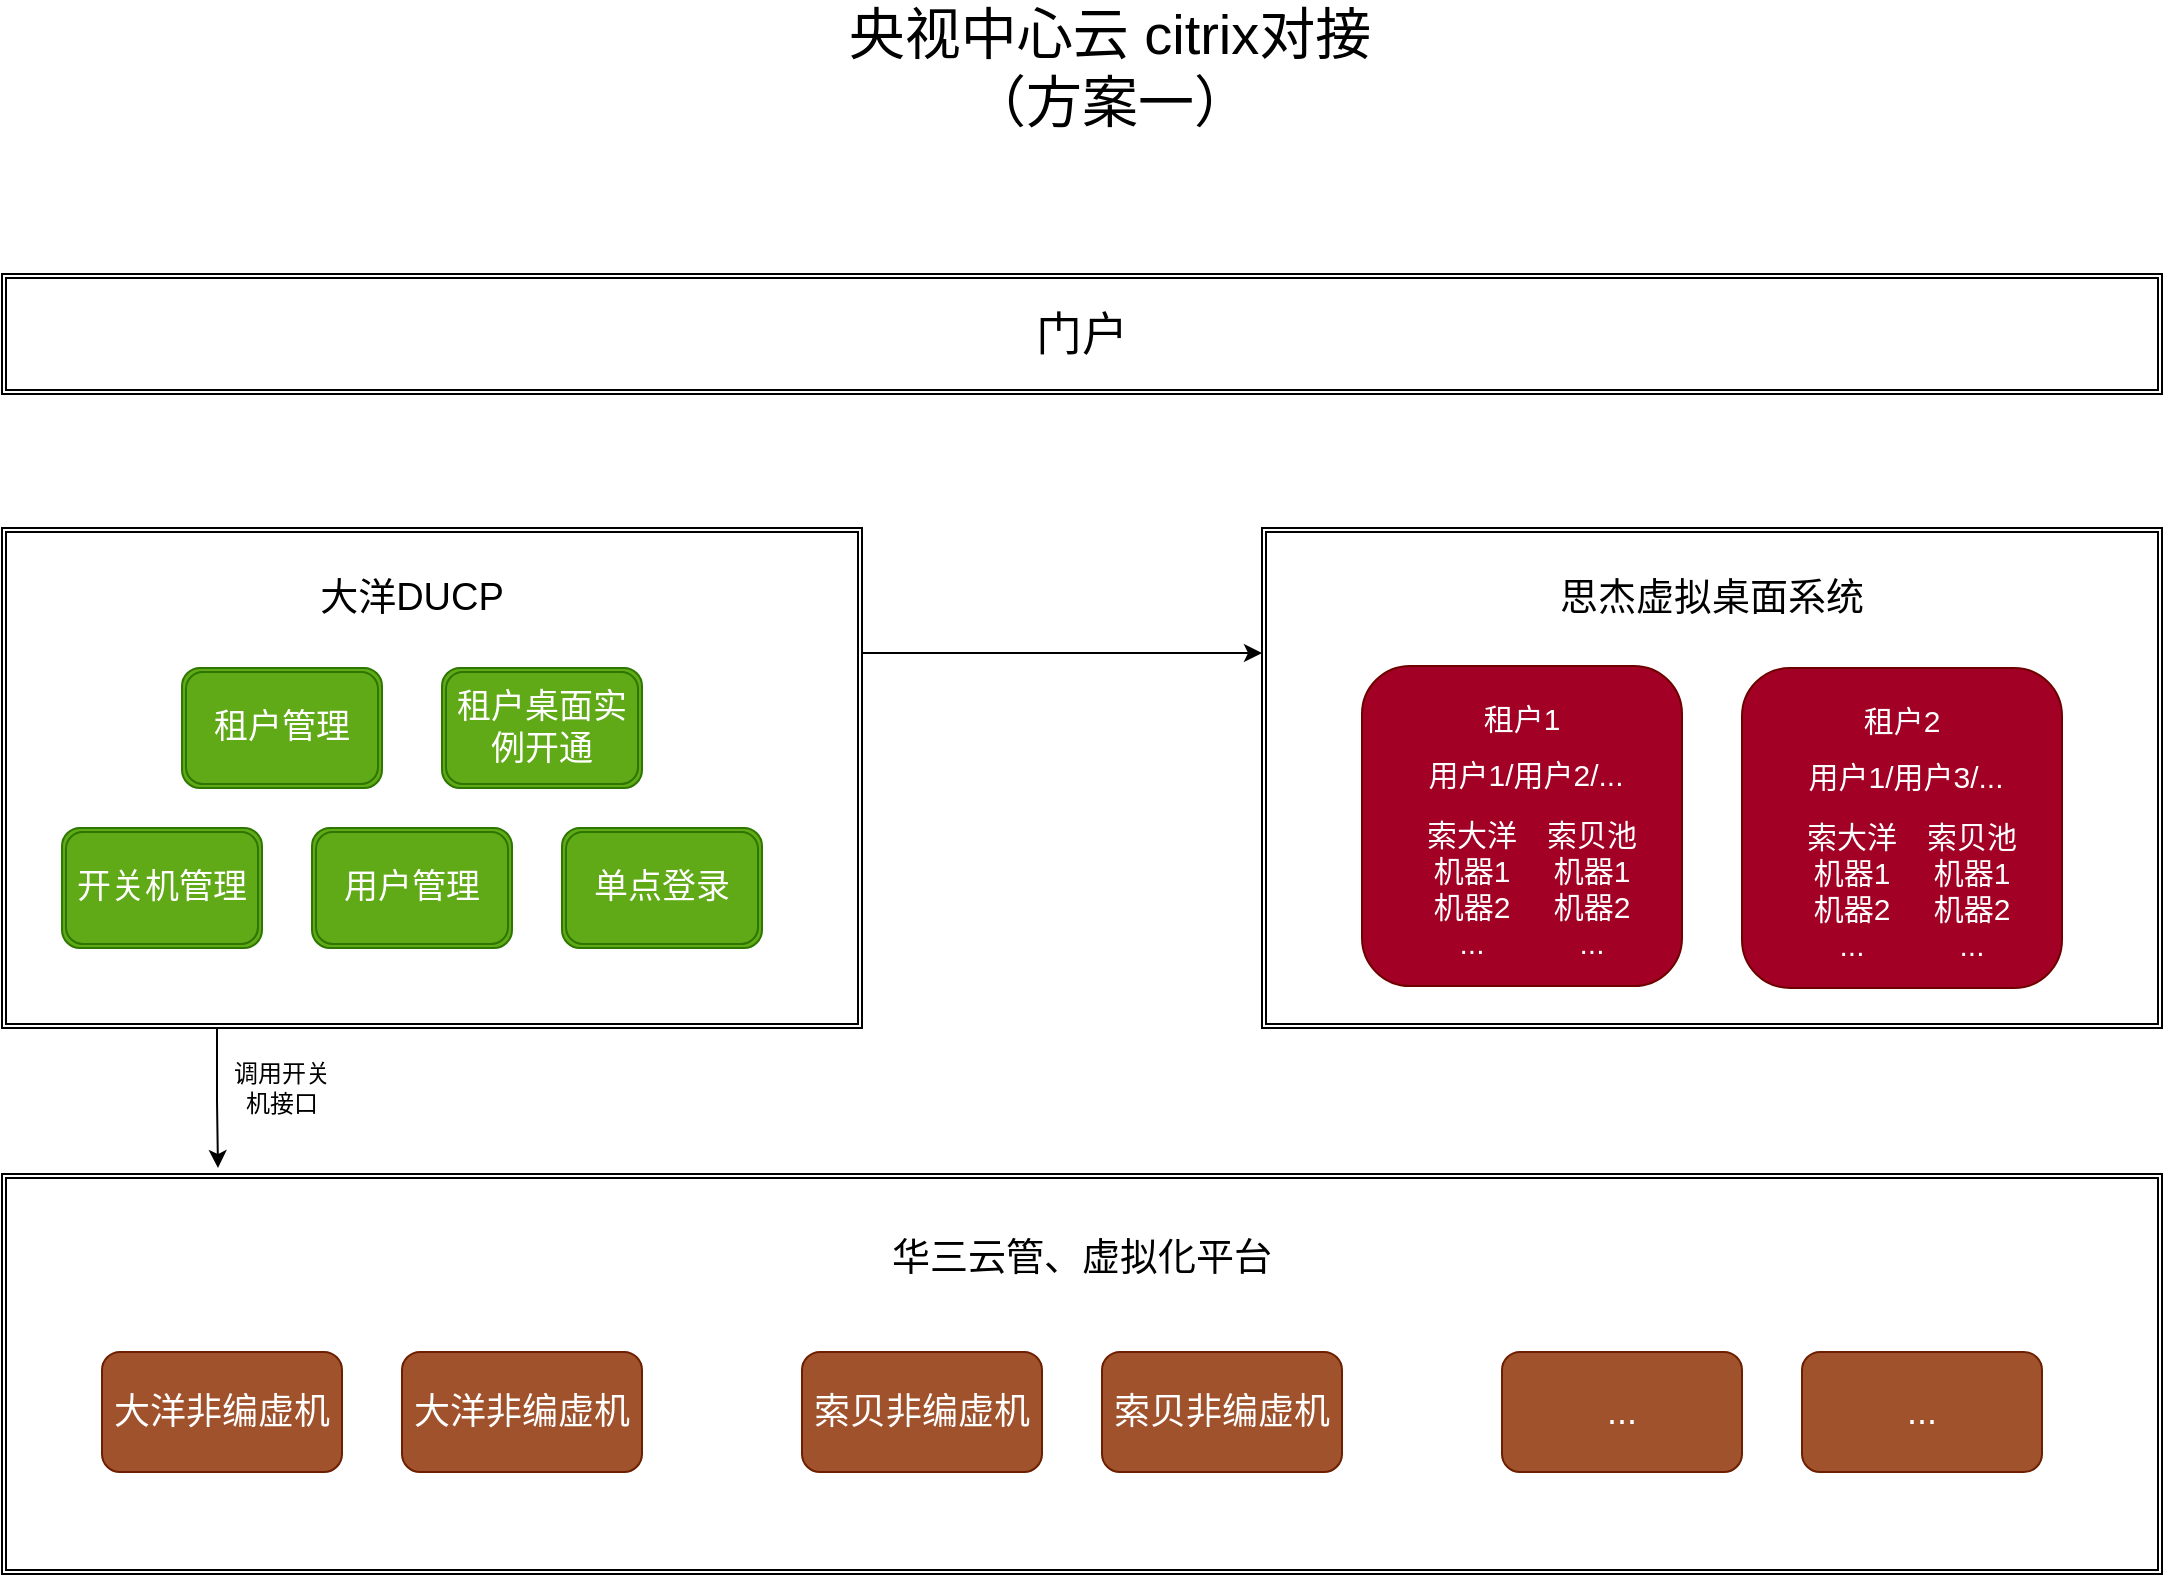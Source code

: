 <mxfile version="14.6.11" type="github">
  <diagram id="6J0EkYuXrjzdtmdDQVmy" name="Page-1">
    <mxGraphModel dx="2012" dy="635" grid="1" gridSize="10" guides="1" tooltips="1" connect="1" arrows="1" fold="1" page="1" pageScale="1" pageWidth="827" pageHeight="1169" math="0" shadow="0">
      <root>
        <mxCell id="0" />
        <mxCell id="1" parent="0" />
        <mxCell id="Baso2W5MAS26ojohNf6Q-1" value="" style="shape=ext;double=1;rounded=0;whiteSpace=wrap;html=1;" parent="1" vertex="1">
          <mxGeometry x="-140" y="683" width="1080" height="200" as="geometry" />
        </mxCell>
        <mxCell id="Baso2W5MAS26ojohNf6Q-4" value="&lt;font style=&quot;font-size: 28px&quot;&gt;央视中心云 citrix对接（方案一）&lt;/font&gt;" style="text;html=1;strokeColor=none;fillColor=none;align=center;verticalAlign=middle;whiteSpace=wrap;rounded=0;" parent="1" vertex="1">
          <mxGeometry x="274" y="100" width="280" height="60" as="geometry" />
        </mxCell>
        <mxCell id="e49Tt7tjA8vdqBDuk1N6-19" style="edgeStyle=orthogonalEdgeStyle;rounded=0;orthogonalLoop=1;jettySize=auto;html=1;exitX=1;exitY=0.25;exitDx=0;exitDy=0;entryX=0;entryY=0.25;entryDx=0;entryDy=0;" edge="1" parent="1" source="e49Tt7tjA8vdqBDuk1N6-2" target="e49Tt7tjA8vdqBDuk1N6-3">
          <mxGeometry relative="1" as="geometry" />
        </mxCell>
        <mxCell id="e49Tt7tjA8vdqBDuk1N6-28" style="edgeStyle=orthogonalEdgeStyle;rounded=0;orthogonalLoop=1;jettySize=auto;html=1;exitX=0.25;exitY=1;exitDx=0;exitDy=0;entryX=0.1;entryY=-0.015;entryDx=0;entryDy=0;entryPerimeter=0;" edge="1" parent="1" source="e49Tt7tjA8vdqBDuk1N6-2" target="Baso2W5MAS26ojohNf6Q-1">
          <mxGeometry relative="1" as="geometry" />
        </mxCell>
        <mxCell id="e49Tt7tjA8vdqBDuk1N6-2" value="" style="shape=ext;double=1;rounded=0;whiteSpace=wrap;html=1;" vertex="1" parent="1">
          <mxGeometry x="-140" y="360" width="430" height="250" as="geometry" />
        </mxCell>
        <mxCell id="e49Tt7tjA8vdqBDuk1N6-3" value="" style="shape=ext;double=1;rounded=0;whiteSpace=wrap;html=1;" vertex="1" parent="1">
          <mxGeometry x="490" y="360" width="450" height="250" as="geometry" />
        </mxCell>
        <mxCell id="e49Tt7tjA8vdqBDuk1N6-4" value="&lt;font style=&quot;font-size: 23px&quot;&gt;门&lt;span style=&quot;color: rgba(0 , 0 , 0 , 0) ; font-family: monospace ; font-size: 0px&quot;&gt;%3CmxGraphModel%3E%3Croot%3E%3CmxCell%20id%3D%220%22%2F%3E%3CmxCell%20id%3D%221%22%20parent%3D%220%22%2F%3E%3CmxCell%20id%3D%222%22%20value%3D%22%22%20style%3D%22shape%3Dext%3Bdouble%3D1%3Brounded%3D0%3BwhiteSpace%3Dwrap%3Bhtml%3D1%3B%22%20vertex%3D%221%22%20parent%3D%221%22%3E%3CmxGeometry%20x%3D%22-260%22%20y%3D%22350%22%20width%3D%22360%22%20height%3D%22310%22%20as%3D%22geometry%22%2F%3E%3C%2FmxCell%3E%3C%2Froot%3E%3C%2FmxGraphModel%3E&lt;/span&gt;户&lt;/font&gt;" style="shape=ext;double=1;rounded=0;whiteSpace=wrap;html=1;" vertex="1" parent="1">
          <mxGeometry x="-140" y="233" width="1080" height="60" as="geometry" />
        </mxCell>
        <mxCell id="e49Tt7tjA8vdqBDuk1N6-7" value="&lt;font style=&quot;font-size: 19px&quot;&gt;华三云管、虚拟化平台&lt;/font&gt;" style="text;html=1;strokeColor=none;fillColor=none;align=center;verticalAlign=middle;whiteSpace=wrap;rounded=0;" vertex="1" parent="1">
          <mxGeometry x="265" y="710" width="270" height="30" as="geometry" />
        </mxCell>
        <mxCell id="e49Tt7tjA8vdqBDuk1N6-8" value="&lt;span style=&quot;font-size: 19px&quot;&gt;大洋DUCP&lt;/span&gt;" style="text;html=1;strokeColor=none;fillColor=none;align=center;verticalAlign=middle;whiteSpace=wrap;rounded=0;" vertex="1" parent="1">
          <mxGeometry x="-70" y="380" width="270" height="30" as="geometry" />
        </mxCell>
        <mxCell id="e49Tt7tjA8vdqBDuk1N6-9" value="&lt;span style=&quot;font-size: 19px&quot;&gt;思杰虚拟桌面系统&lt;/span&gt;" style="text;html=1;strokeColor=none;fillColor=none;align=center;verticalAlign=middle;whiteSpace=wrap;rounded=0;" vertex="1" parent="1">
          <mxGeometry x="580" y="380" width="270" height="30" as="geometry" />
        </mxCell>
        <mxCell id="e49Tt7tjA8vdqBDuk1N6-12" value="&lt;font style=&quot;font-size: 18px&quot;&gt;大洋非编虚机&lt;/font&gt;" style="rounded=1;whiteSpace=wrap;html=1;fillColor=#a0522d;strokeColor=#6D1F00;fontColor=#ffffff;" vertex="1" parent="1">
          <mxGeometry x="-90" y="772" width="120" height="60" as="geometry" />
        </mxCell>
        <mxCell id="e49Tt7tjA8vdqBDuk1N6-14" value="&lt;font style=&quot;font-size: 18px&quot;&gt;大洋非编虚机&lt;/font&gt;" style="rounded=1;whiteSpace=wrap;html=1;fillColor=#a0522d;strokeColor=#6D1F00;fontColor=#ffffff;" vertex="1" parent="1">
          <mxGeometry x="60" y="772" width="120" height="60" as="geometry" />
        </mxCell>
        <mxCell id="e49Tt7tjA8vdqBDuk1N6-15" value="&lt;font style=&quot;font-size: 18px&quot;&gt;索贝非编虚机&lt;/font&gt;" style="rounded=1;whiteSpace=wrap;html=1;fillColor=#a0522d;strokeColor=#6D1F00;fontColor=#ffffff;" vertex="1" parent="1">
          <mxGeometry x="260" y="772" width="120" height="60" as="geometry" />
        </mxCell>
        <mxCell id="e49Tt7tjA8vdqBDuk1N6-16" value="&lt;font style=&quot;font-size: 18px&quot;&gt;索贝非编虚机&lt;/font&gt;" style="rounded=1;whiteSpace=wrap;html=1;fillColor=#a0522d;strokeColor=#6D1F00;fontColor=#ffffff;" vertex="1" parent="1">
          <mxGeometry x="410" y="772" width="120" height="60" as="geometry" />
        </mxCell>
        <mxCell id="e49Tt7tjA8vdqBDuk1N6-17" value="&lt;font style=&quot;font-size: 18px&quot;&gt;...&lt;/font&gt;" style="rounded=1;whiteSpace=wrap;html=1;fillColor=#a0522d;strokeColor=#6D1F00;fontColor=#ffffff;" vertex="1" parent="1">
          <mxGeometry x="610" y="772" width="120" height="60" as="geometry" />
        </mxCell>
        <mxCell id="e49Tt7tjA8vdqBDuk1N6-18" value="&lt;font style=&quot;font-size: 18px&quot;&gt;...&lt;/font&gt;" style="rounded=1;whiteSpace=wrap;html=1;fillColor=#a0522d;strokeColor=#6D1F00;fontColor=#ffffff;" vertex="1" parent="1">
          <mxGeometry x="760" y="772" width="120" height="60" as="geometry" />
        </mxCell>
        <mxCell id="e49Tt7tjA8vdqBDuk1N6-21" value="&lt;font style=&quot;font-size: 17px&quot;&gt;租户管理&lt;/font&gt;" style="shape=ext;double=1;rounded=1;whiteSpace=wrap;html=1;fillColor=#60a917;strokeColor=#2D7600;fontColor=#ffffff;" vertex="1" parent="1">
          <mxGeometry x="-50" y="430" width="100" height="60" as="geometry" />
        </mxCell>
        <mxCell id="e49Tt7tjA8vdqBDuk1N6-22" value="&lt;font style=&quot;font-size: 17px&quot;&gt;租户桌面实例开通&lt;/font&gt;" style="shape=ext;double=1;rounded=1;whiteSpace=wrap;html=1;fillColor=#60a917;strokeColor=#2D7600;fontColor=#ffffff;" vertex="1" parent="1">
          <mxGeometry x="80" y="430" width="100" height="60" as="geometry" />
        </mxCell>
        <mxCell id="e49Tt7tjA8vdqBDuk1N6-23" value="&lt;span style=&quot;font-size: 17px&quot;&gt;用户管理&lt;/span&gt;" style="shape=ext;double=1;rounded=1;whiteSpace=wrap;html=1;fillColor=#60a917;strokeColor=#2D7600;fontColor=#ffffff;" vertex="1" parent="1">
          <mxGeometry x="15" y="510" width="100" height="60" as="geometry" />
        </mxCell>
        <mxCell id="e49Tt7tjA8vdqBDuk1N6-24" value="&lt;span style=&quot;font-size: 17px&quot;&gt;开关机管理&lt;/span&gt;" style="shape=ext;double=1;rounded=1;whiteSpace=wrap;html=1;fillColor=#60a917;strokeColor=#2D7600;fontColor=#ffffff;" vertex="1" parent="1">
          <mxGeometry x="-110" y="510" width="100" height="60" as="geometry" />
        </mxCell>
        <mxCell id="e49Tt7tjA8vdqBDuk1N6-25" value="&lt;font style=&quot;font-size: 17px&quot;&gt;单点登录&lt;/font&gt;" style="shape=ext;double=1;rounded=1;whiteSpace=wrap;html=1;fillColor=#60a917;strokeColor=#2D7600;fontColor=#ffffff;" vertex="1" parent="1">
          <mxGeometry x="140" y="510" width="100" height="60" as="geometry" />
        </mxCell>
        <mxCell id="e49Tt7tjA8vdqBDuk1N6-26" value="" style="rounded=1;whiteSpace=wrap;html=1;fillColor=#a20025;strokeColor=#6F0000;fontColor=#ffffff;" vertex="1" parent="1">
          <mxGeometry x="540" y="429" width="160" height="160" as="geometry" />
        </mxCell>
        <mxCell id="e49Tt7tjA8vdqBDuk1N6-29" value="调用开关机接口" style="text;html=1;strokeColor=none;fillColor=none;align=center;verticalAlign=middle;whiteSpace=wrap;rounded=0;" vertex="1" parent="1">
          <mxGeometry x="-25" y="630" width="50" height="20" as="geometry" />
        </mxCell>
        <mxCell id="e49Tt7tjA8vdqBDuk1N6-30" value="&lt;font color=&quot;#ffffff&quot; style=&quot;font-size: 15px&quot;&gt;租户1&lt;/font&gt;" style="text;html=1;strokeColor=none;fillColor=none;align=center;verticalAlign=middle;whiteSpace=wrap;rounded=0;" vertex="1" parent="1">
          <mxGeometry x="550" y="445" width="140" height="20" as="geometry" />
        </mxCell>
        <mxCell id="e49Tt7tjA8vdqBDuk1N6-31" value="&lt;font color=&quot;#ffffff&quot; style=&quot;font-size: 15px&quot;&gt;用户1/用户2/...&lt;br&gt;&lt;/font&gt;" style="text;html=1;align=center;verticalAlign=middle;whiteSpace=wrap;rounded=0;strokeWidth=8;" vertex="1" parent="1">
          <mxGeometry x="554" y="465" width="136" height="35" as="geometry" />
        </mxCell>
        <mxCell id="e49Tt7tjA8vdqBDuk1N6-32" value="&lt;font color=&quot;#ffffff&quot; style=&quot;font-size: 15px&quot;&gt;索贝池&lt;br&gt;机器1&lt;br&gt;机器2&lt;br&gt;...&lt;br&gt;&lt;/font&gt;" style="text;html=1;align=center;verticalAlign=middle;whiteSpace=wrap;rounded=0;strokeWidth=8;" vertex="1" parent="1">
          <mxGeometry x="630" y="495" width="50" height="90" as="geometry" />
        </mxCell>
        <mxCell id="e49Tt7tjA8vdqBDuk1N6-33" value="&lt;font color=&quot;#ffffff&quot; style=&quot;font-size: 15px&quot;&gt;索大洋&lt;br&gt;机器1&lt;br&gt;机器2&lt;br&gt;...&lt;br&gt;&lt;/font&gt;" style="text;html=1;align=center;verticalAlign=middle;whiteSpace=wrap;rounded=0;strokeWidth=8;" vertex="1" parent="1">
          <mxGeometry x="570" y="495" width="50" height="90" as="geometry" />
        </mxCell>
        <mxCell id="e49Tt7tjA8vdqBDuk1N6-35" value="" style="rounded=1;whiteSpace=wrap;html=1;fillColor=#a20025;strokeColor=#6F0000;fontColor=#ffffff;" vertex="1" parent="1">
          <mxGeometry x="730" y="430" width="160" height="160" as="geometry" />
        </mxCell>
        <mxCell id="e49Tt7tjA8vdqBDuk1N6-36" value="&lt;font color=&quot;#ffffff&quot; style=&quot;font-size: 15px&quot;&gt;租户2&lt;/font&gt;" style="text;html=1;strokeColor=none;fillColor=none;align=center;verticalAlign=middle;whiteSpace=wrap;rounded=0;" vertex="1" parent="1">
          <mxGeometry x="740" y="446" width="140" height="20" as="geometry" />
        </mxCell>
        <mxCell id="e49Tt7tjA8vdqBDuk1N6-37" value="&lt;font color=&quot;#ffffff&quot; style=&quot;font-size: 15px&quot;&gt;用户1/用户3/...&lt;br&gt;&lt;/font&gt;" style="text;html=1;align=center;verticalAlign=middle;whiteSpace=wrap;rounded=0;strokeWidth=8;" vertex="1" parent="1">
          <mxGeometry x="744" y="466" width="136" height="35" as="geometry" />
        </mxCell>
        <mxCell id="e49Tt7tjA8vdqBDuk1N6-38" value="&lt;font color=&quot;#ffffff&quot; style=&quot;font-size: 15px&quot;&gt;索贝池&lt;br&gt;机器1&lt;br&gt;机器2&lt;br&gt;...&lt;br&gt;&lt;/font&gt;" style="text;html=1;align=center;verticalAlign=middle;whiteSpace=wrap;rounded=0;strokeWidth=8;" vertex="1" parent="1">
          <mxGeometry x="820" y="496" width="50" height="90" as="geometry" />
        </mxCell>
        <mxCell id="e49Tt7tjA8vdqBDuk1N6-39" value="&lt;font color=&quot;#ffffff&quot; style=&quot;font-size: 15px&quot;&gt;索大洋&lt;br&gt;机器1&lt;br&gt;机器2&lt;br&gt;...&lt;br&gt;&lt;/font&gt;" style="text;html=1;align=center;verticalAlign=middle;whiteSpace=wrap;rounded=0;strokeWidth=8;" vertex="1" parent="1">
          <mxGeometry x="760" y="496" width="50" height="90" as="geometry" />
        </mxCell>
      </root>
    </mxGraphModel>
  </diagram>
</mxfile>
